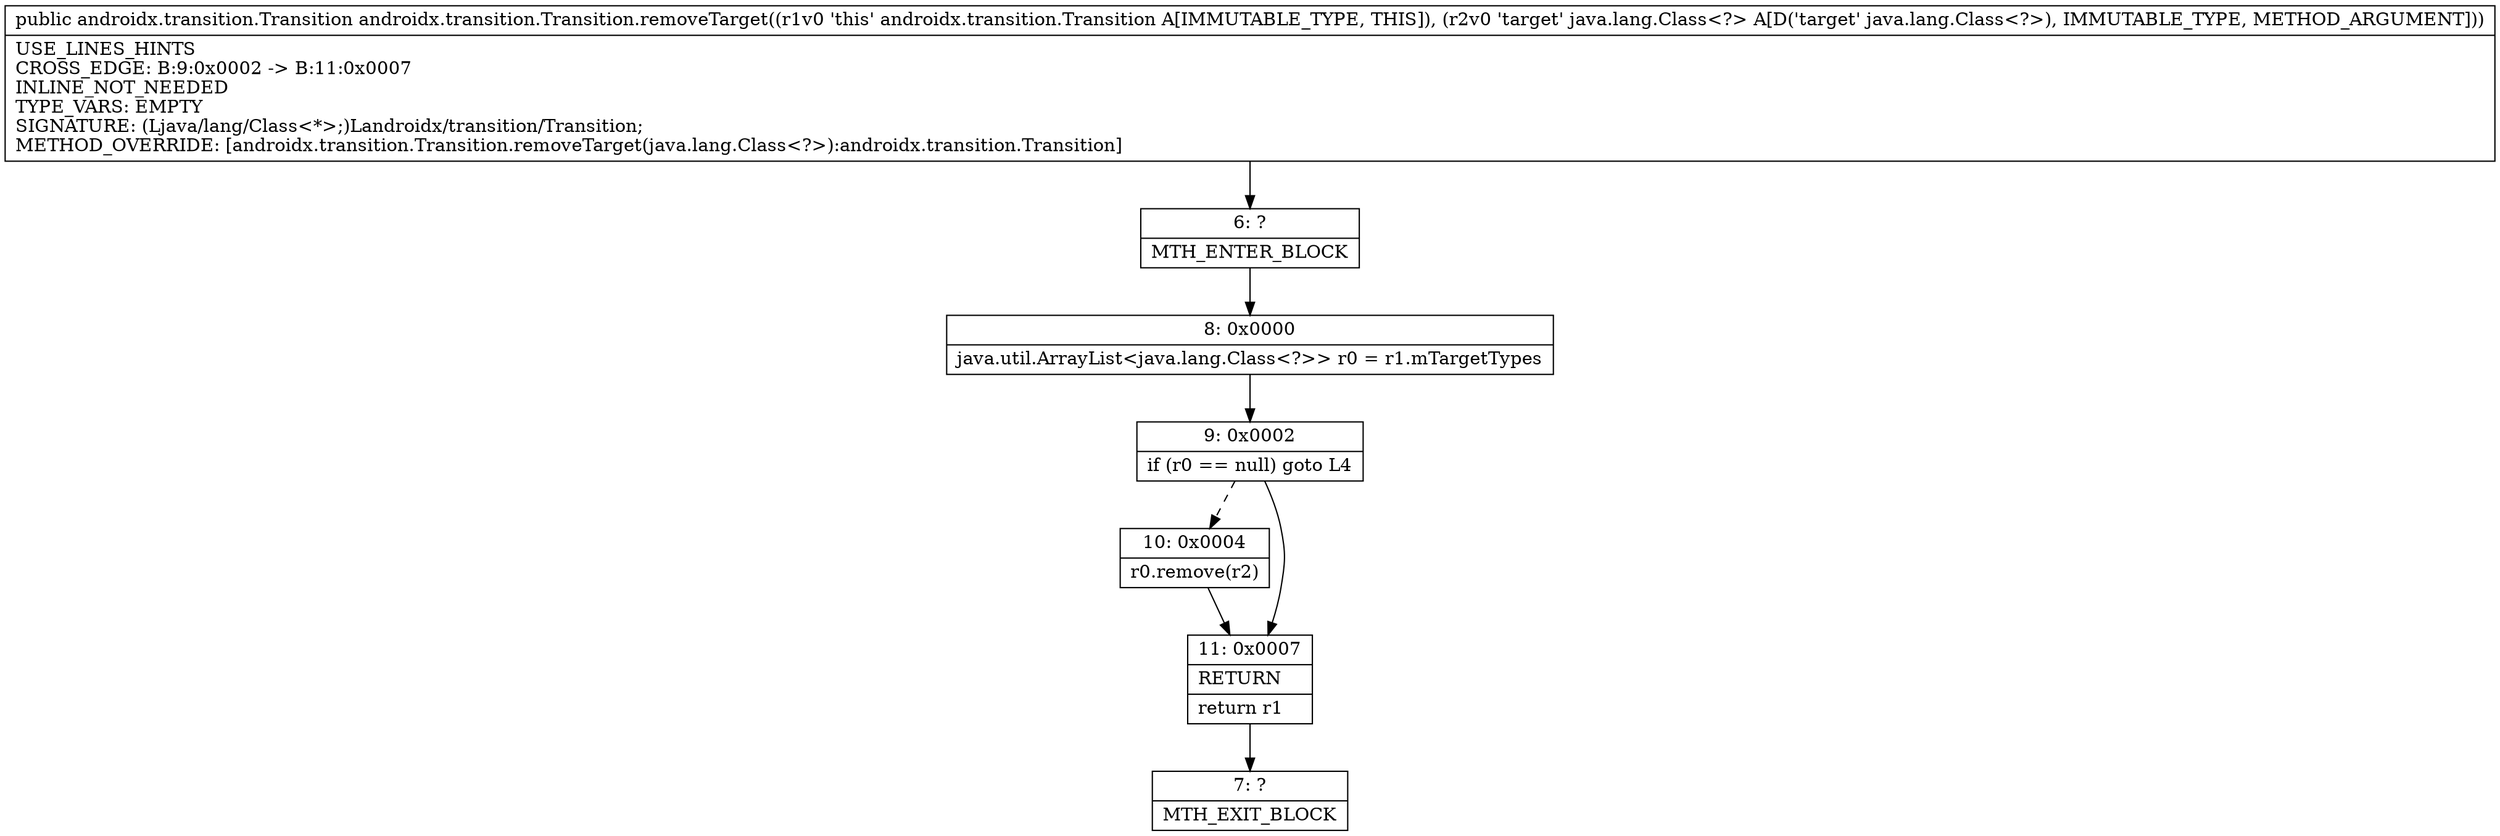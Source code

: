 digraph "CFG forandroidx.transition.Transition.removeTarget(Ljava\/lang\/Class;)Landroidx\/transition\/Transition;" {
Node_6 [shape=record,label="{6\:\ ?|MTH_ENTER_BLOCK\l}"];
Node_8 [shape=record,label="{8\:\ 0x0000|java.util.ArrayList\<java.lang.Class\<?\>\> r0 = r1.mTargetTypes\l}"];
Node_9 [shape=record,label="{9\:\ 0x0002|if (r0 == null) goto L4\l}"];
Node_10 [shape=record,label="{10\:\ 0x0004|r0.remove(r2)\l}"];
Node_11 [shape=record,label="{11\:\ 0x0007|RETURN\l|return r1\l}"];
Node_7 [shape=record,label="{7\:\ ?|MTH_EXIT_BLOCK\l}"];
MethodNode[shape=record,label="{public androidx.transition.Transition androidx.transition.Transition.removeTarget((r1v0 'this' androidx.transition.Transition A[IMMUTABLE_TYPE, THIS]), (r2v0 'target' java.lang.Class\<?\> A[D('target' java.lang.Class\<?\>), IMMUTABLE_TYPE, METHOD_ARGUMENT]))  | USE_LINES_HINTS\lCROSS_EDGE: B:9:0x0002 \-\> B:11:0x0007\lINLINE_NOT_NEEDED\lTYPE_VARS: EMPTY\lSIGNATURE: (Ljava\/lang\/Class\<*\>;)Landroidx\/transition\/Transition;\lMETHOD_OVERRIDE: [androidx.transition.Transition.removeTarget(java.lang.Class\<?\>):androidx.transition.Transition]\l}"];
MethodNode -> Node_6;Node_6 -> Node_8;
Node_8 -> Node_9;
Node_9 -> Node_10[style=dashed];
Node_9 -> Node_11;
Node_10 -> Node_11;
Node_11 -> Node_7;
}

